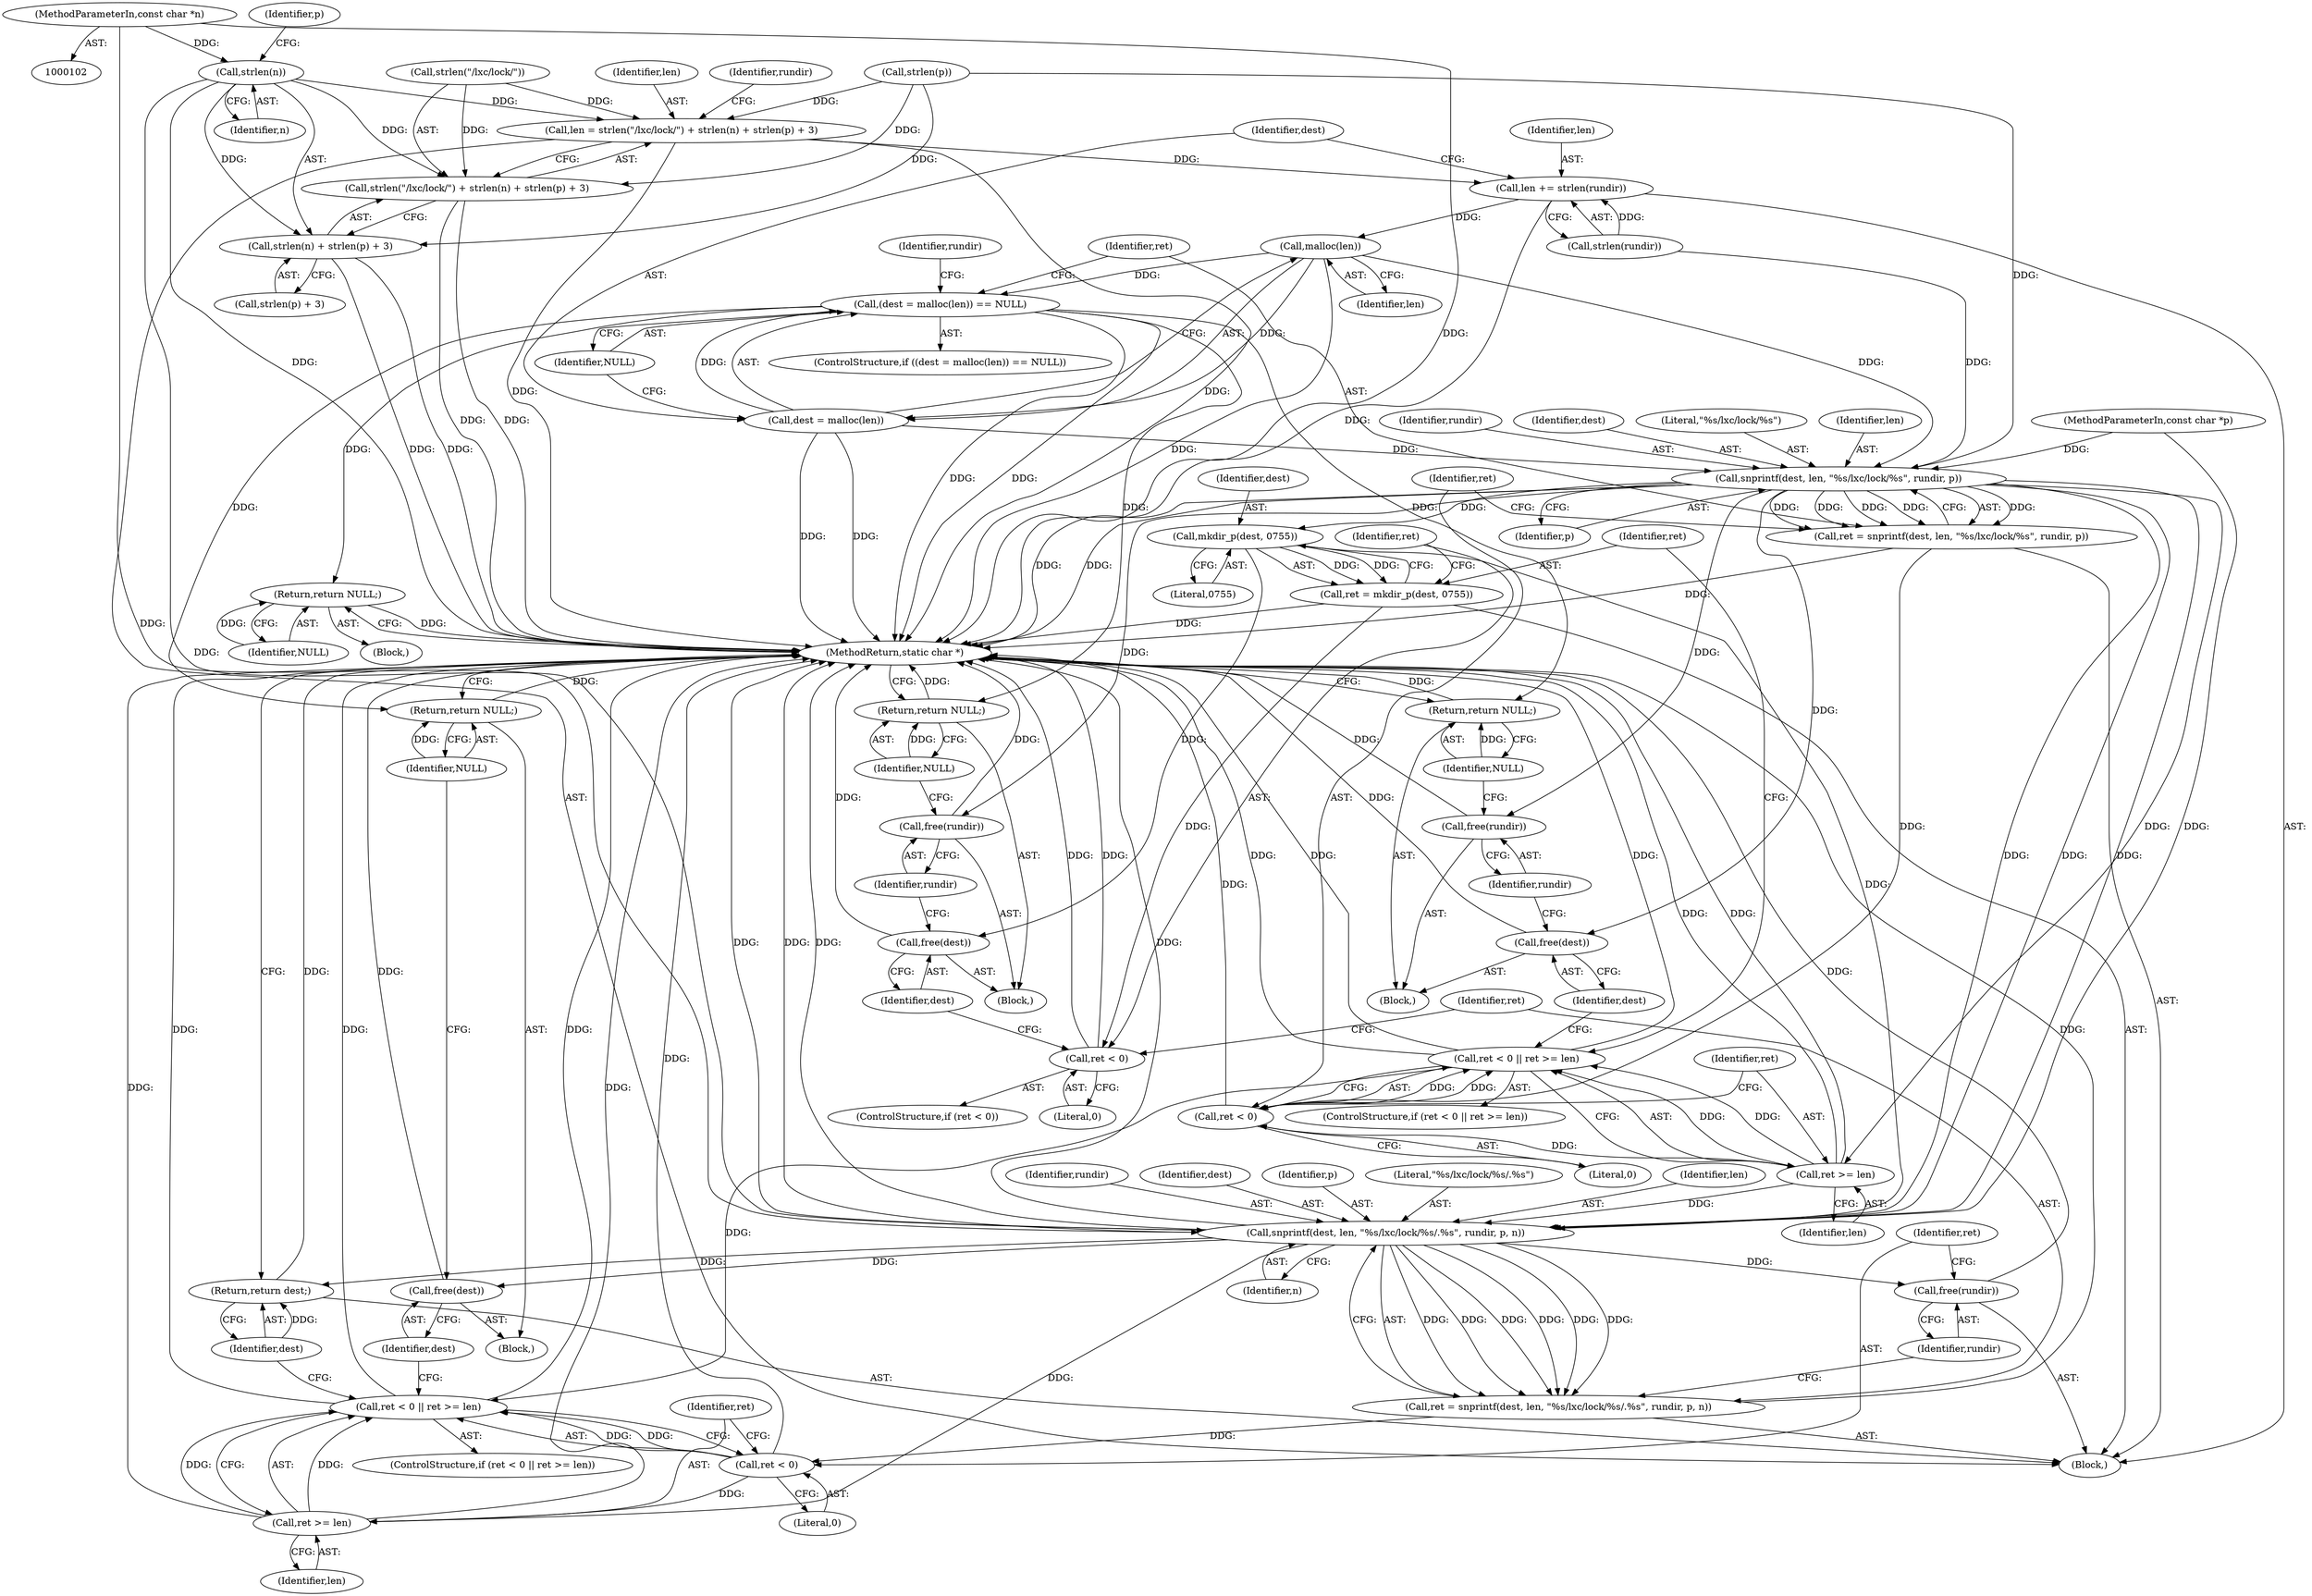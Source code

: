 digraph "0_lxc_72cf81f6a3404e35028567db2c99a90406e9c6e6@API" {
"1000116" [label="(Call,strlen(n))"];
"1000104" [label="(MethodParameterIn,const char *n)"];
"1000110" [label="(Call,len = strlen(\"/lxc/lock/\") + strlen(n) + strlen(p) + 3)"];
"1000130" [label="(Call,len += strlen(rundir))"];
"1000138" [label="(Call,malloc(len))"];
"1000135" [label="(Call,(dest = malloc(len)) == NULL)"];
"1000144" [label="(Return,return NULL;)"];
"1000167" [label="(Return,return NULL;)"];
"1000183" [label="(Return,return NULL;)"];
"1000207" [label="(Return,return NULL;)"];
"1000136" [label="(Call,dest = malloc(len))"];
"1000148" [label="(Call,snprintf(dest, len, \"%s/lxc/lock/%s\", rundir, p))"];
"1000146" [label="(Call,ret = snprintf(dest, len, \"%s/lxc/lock/%s\", rundir, p))"];
"1000156" [label="(Call,ret < 0)"];
"1000155" [label="(Call,ret < 0 || ret >= len)"];
"1000197" [label="(Call,ret < 0 || ret >= len)"];
"1000159" [label="(Call,ret >= len)"];
"1000187" [label="(Call,snprintf(dest, len, \"%s/lxc/lock/%s/.%s\", rundir, p, n))"];
"1000185" [label="(Call,ret = snprintf(dest, len, \"%s/lxc/lock/%s/.%s\", rundir, p, n))"];
"1000198" [label="(Call,ret < 0)"];
"1000201" [label="(Call,ret >= len)"];
"1000194" [label="(Call,free(rundir))"];
"1000205" [label="(Call,free(dest))"];
"1000209" [label="(Return,return dest;)"];
"1000163" [label="(Call,free(dest))"];
"1000165" [label="(Call,free(rundir))"];
"1000171" [label="(Call,mkdir_p(dest, 0755))"];
"1000169" [label="(Call,ret = mkdir_p(dest, 0755))"];
"1000175" [label="(Call,ret < 0)"];
"1000179" [label="(Call,free(dest))"];
"1000181" [label="(Call,free(rundir))"];
"1000112" [label="(Call,strlen(\"/lxc/lock/\") + strlen(n) + strlen(p) + 3)"];
"1000115" [label="(Call,strlen(n) + strlen(p) + 3)"];
"1000105" [label="(Block,)"];
"1000131" [label="(Identifier,len)"];
"1000184" [label="(Identifier,NULL)"];
"1000171" [label="(Call,mkdir_p(dest, 0755))"];
"1000191" [label="(Identifier,rundir)"];
"1000141" [label="(Block,)"];
"1000206" [label="(Identifier,dest)"];
"1000186" [label="(Identifier,ret)"];
"1000199" [label="(Identifier,ret)"];
"1000202" [label="(Identifier,ret)"];
"1000151" [label="(Literal,\"%s/lxc/lock/%s\")"];
"1000130" [label="(Call,len += strlen(rundir))"];
"1000176" [label="(Identifier,ret)"];
"1000150" [label="(Identifier,len)"];
"1000172" [label="(Identifier,dest)"];
"1000135" [label="(Call,(dest = malloc(len)) == NULL)"];
"1000209" [label="(Return,return dest;)"];
"1000145" [label="(Identifier,NULL)"];
"1000167" [label="(Return,return NULL;)"];
"1000196" [label="(ControlStructure,if (ret < 0 || ret >= len))"];
"1000192" [label="(Identifier,p)"];
"1000168" [label="(Identifier,NULL)"];
"1000103" [label="(MethodParameterIn,const char *p)"];
"1000177" [label="(Literal,0)"];
"1000144" [label="(Return,return NULL;)"];
"1000195" [label="(Identifier,rundir)"];
"1000137" [label="(Identifier,dest)"];
"1000198" [label="(Call,ret < 0)"];
"1000194" [label="(Call,free(rundir))"];
"1000155" [label="(Call,ret < 0 || ret >= len)"];
"1000161" [label="(Identifier,len)"];
"1000143" [label="(Identifier,rundir)"];
"1000164" [label="(Identifier,dest)"];
"1000197" [label="(Call,ret < 0 || ret >= len)"];
"1000159" [label="(Call,ret >= len)"];
"1000188" [label="(Identifier,dest)"];
"1000187" [label="(Call,snprintf(dest, len, \"%s/lxc/lock/%s/.%s\", rundir, p, n))"];
"1000204" [label="(Block,)"];
"1000119" [label="(Call,strlen(p))"];
"1000162" [label="(Block,)"];
"1000165" [label="(Call,free(rundir))"];
"1000154" [label="(ControlStructure,if (ret < 0 || ret >= len))"];
"1000152" [label="(Identifier,rundir)"];
"1000153" [label="(Identifier,p)"];
"1000146" [label="(Call,ret = snprintf(dest, len, \"%s/lxc/lock/%s\", rundir, p))"];
"1000160" [label="(Identifier,ret)"];
"1000120" [label="(Identifier,p)"];
"1000208" [label="(Identifier,NULL)"];
"1000116" [label="(Call,strlen(n))"];
"1000185" [label="(Call,ret = snprintf(dest, len, \"%s/lxc/lock/%s/.%s\", rundir, p, n))"];
"1000112" [label="(Call,strlen(\"/lxc/lock/\") + strlen(n) + strlen(p) + 3)"];
"1000181" [label="(Call,free(rundir))"];
"1000149" [label="(Identifier,dest)"];
"1000183" [label="(Return,return NULL;)"];
"1000207" [label="(Return,return NULL;)"];
"1000110" [label="(Call,len = strlen(\"/lxc/lock/\") + strlen(n) + strlen(p) + 3)"];
"1000190" [label="(Literal,\"%s/lxc/lock/%s/.%s\")"];
"1000169" [label="(Call,ret = mkdir_p(dest, 0755))"];
"1000134" [label="(ControlStructure,if ((dest = malloc(len)) == NULL))"];
"1000158" [label="(Literal,0)"];
"1000166" [label="(Identifier,rundir)"];
"1000123" [label="(Identifier,rundir)"];
"1000147" [label="(Identifier,ret)"];
"1000148" [label="(Call,snprintf(dest, len, \"%s/lxc/lock/%s\", rundir, p))"];
"1000193" [label="(Identifier,n)"];
"1000157" [label="(Identifier,ret)"];
"1000139" [label="(Identifier,len)"];
"1000175" [label="(Call,ret < 0)"];
"1000132" [label="(Call,strlen(rundir))"];
"1000113" [label="(Call,strlen(\"/lxc/lock/\"))"];
"1000136" [label="(Call,dest = malloc(len))"];
"1000210" [label="(Identifier,dest)"];
"1000200" [label="(Literal,0)"];
"1000201" [label="(Call,ret >= len)"];
"1000179" [label="(Call,free(dest))"];
"1000178" [label="(Block,)"];
"1000163" [label="(Call,free(dest))"];
"1000118" [label="(Call,strlen(p) + 3)"];
"1000138" [label="(Call,malloc(len))"];
"1000180" [label="(Identifier,dest)"];
"1000140" [label="(Identifier,NULL)"];
"1000205" [label="(Call,free(dest))"];
"1000156" [label="(Call,ret < 0)"];
"1000117" [label="(Identifier,n)"];
"1000203" [label="(Identifier,len)"];
"1000170" [label="(Identifier,ret)"];
"1000174" [label="(ControlStructure,if (ret < 0))"];
"1000211" [label="(MethodReturn,static char *)"];
"1000173" [label="(Literal,0755)"];
"1000104" [label="(MethodParameterIn,const char *n)"];
"1000115" [label="(Call,strlen(n) + strlen(p) + 3)"];
"1000111" [label="(Identifier,len)"];
"1000189" [label="(Identifier,len)"];
"1000182" [label="(Identifier,rundir)"];
"1000116" -> "1000115"  [label="AST: "];
"1000116" -> "1000117"  [label="CFG: "];
"1000117" -> "1000116"  [label="AST: "];
"1000120" -> "1000116"  [label="CFG: "];
"1000116" -> "1000211"  [label="DDG: "];
"1000116" -> "1000110"  [label="DDG: "];
"1000116" -> "1000112"  [label="DDG: "];
"1000116" -> "1000115"  [label="DDG: "];
"1000104" -> "1000116"  [label="DDG: "];
"1000116" -> "1000187"  [label="DDG: "];
"1000104" -> "1000102"  [label="AST: "];
"1000104" -> "1000211"  [label="DDG: "];
"1000104" -> "1000187"  [label="DDG: "];
"1000110" -> "1000105"  [label="AST: "];
"1000110" -> "1000112"  [label="CFG: "];
"1000111" -> "1000110"  [label="AST: "];
"1000112" -> "1000110"  [label="AST: "];
"1000123" -> "1000110"  [label="CFG: "];
"1000110" -> "1000211"  [label="DDG: "];
"1000110" -> "1000211"  [label="DDG: "];
"1000113" -> "1000110"  [label="DDG: "];
"1000119" -> "1000110"  [label="DDG: "];
"1000110" -> "1000130"  [label="DDG: "];
"1000130" -> "1000105"  [label="AST: "];
"1000130" -> "1000132"  [label="CFG: "];
"1000131" -> "1000130"  [label="AST: "];
"1000132" -> "1000130"  [label="AST: "];
"1000137" -> "1000130"  [label="CFG: "];
"1000130" -> "1000211"  [label="DDG: "];
"1000132" -> "1000130"  [label="DDG: "];
"1000130" -> "1000138"  [label="DDG: "];
"1000138" -> "1000136"  [label="AST: "];
"1000138" -> "1000139"  [label="CFG: "];
"1000139" -> "1000138"  [label="AST: "];
"1000136" -> "1000138"  [label="CFG: "];
"1000138" -> "1000211"  [label="DDG: "];
"1000138" -> "1000135"  [label="DDG: "];
"1000138" -> "1000136"  [label="DDG: "];
"1000138" -> "1000148"  [label="DDG: "];
"1000135" -> "1000134"  [label="AST: "];
"1000135" -> "1000140"  [label="CFG: "];
"1000136" -> "1000135"  [label="AST: "];
"1000140" -> "1000135"  [label="AST: "];
"1000143" -> "1000135"  [label="CFG: "];
"1000147" -> "1000135"  [label="CFG: "];
"1000135" -> "1000211"  [label="DDG: "];
"1000135" -> "1000211"  [label="DDG: "];
"1000136" -> "1000135"  [label="DDG: "];
"1000135" -> "1000144"  [label="DDG: "];
"1000135" -> "1000167"  [label="DDG: "];
"1000135" -> "1000183"  [label="DDG: "];
"1000135" -> "1000207"  [label="DDG: "];
"1000144" -> "1000141"  [label="AST: "];
"1000144" -> "1000145"  [label="CFG: "];
"1000145" -> "1000144"  [label="AST: "];
"1000211" -> "1000144"  [label="CFG: "];
"1000144" -> "1000211"  [label="DDG: "];
"1000145" -> "1000144"  [label="DDG: "];
"1000167" -> "1000162"  [label="AST: "];
"1000167" -> "1000168"  [label="CFG: "];
"1000168" -> "1000167"  [label="AST: "];
"1000211" -> "1000167"  [label="CFG: "];
"1000167" -> "1000211"  [label="DDG: "];
"1000168" -> "1000167"  [label="DDG: "];
"1000183" -> "1000178"  [label="AST: "];
"1000183" -> "1000184"  [label="CFG: "];
"1000184" -> "1000183"  [label="AST: "];
"1000211" -> "1000183"  [label="CFG: "];
"1000183" -> "1000211"  [label="DDG: "];
"1000184" -> "1000183"  [label="DDG: "];
"1000207" -> "1000204"  [label="AST: "];
"1000207" -> "1000208"  [label="CFG: "];
"1000208" -> "1000207"  [label="AST: "];
"1000211" -> "1000207"  [label="CFG: "];
"1000207" -> "1000211"  [label="DDG: "];
"1000208" -> "1000207"  [label="DDG: "];
"1000137" -> "1000136"  [label="AST: "];
"1000140" -> "1000136"  [label="CFG: "];
"1000136" -> "1000211"  [label="DDG: "];
"1000136" -> "1000211"  [label="DDG: "];
"1000136" -> "1000148"  [label="DDG: "];
"1000148" -> "1000146"  [label="AST: "];
"1000148" -> "1000153"  [label="CFG: "];
"1000149" -> "1000148"  [label="AST: "];
"1000150" -> "1000148"  [label="AST: "];
"1000151" -> "1000148"  [label="AST: "];
"1000152" -> "1000148"  [label="AST: "];
"1000153" -> "1000148"  [label="AST: "];
"1000146" -> "1000148"  [label="CFG: "];
"1000148" -> "1000211"  [label="DDG: "];
"1000148" -> "1000211"  [label="DDG: "];
"1000148" -> "1000146"  [label="DDG: "];
"1000148" -> "1000146"  [label="DDG: "];
"1000148" -> "1000146"  [label="DDG: "];
"1000148" -> "1000146"  [label="DDG: "];
"1000148" -> "1000146"  [label="DDG: "];
"1000132" -> "1000148"  [label="DDG: "];
"1000119" -> "1000148"  [label="DDG: "];
"1000103" -> "1000148"  [label="DDG: "];
"1000148" -> "1000159"  [label="DDG: "];
"1000148" -> "1000163"  [label="DDG: "];
"1000148" -> "1000165"  [label="DDG: "];
"1000148" -> "1000171"  [label="DDG: "];
"1000148" -> "1000181"  [label="DDG: "];
"1000148" -> "1000187"  [label="DDG: "];
"1000148" -> "1000187"  [label="DDG: "];
"1000148" -> "1000187"  [label="DDG: "];
"1000146" -> "1000105"  [label="AST: "];
"1000147" -> "1000146"  [label="AST: "];
"1000157" -> "1000146"  [label="CFG: "];
"1000146" -> "1000211"  [label="DDG: "];
"1000146" -> "1000156"  [label="DDG: "];
"1000156" -> "1000155"  [label="AST: "];
"1000156" -> "1000158"  [label="CFG: "];
"1000157" -> "1000156"  [label="AST: "];
"1000158" -> "1000156"  [label="AST: "];
"1000160" -> "1000156"  [label="CFG: "];
"1000155" -> "1000156"  [label="CFG: "];
"1000156" -> "1000211"  [label="DDG: "];
"1000156" -> "1000155"  [label="DDG: "];
"1000156" -> "1000155"  [label="DDG: "];
"1000156" -> "1000159"  [label="DDG: "];
"1000155" -> "1000154"  [label="AST: "];
"1000155" -> "1000159"  [label="CFG: "];
"1000159" -> "1000155"  [label="AST: "];
"1000164" -> "1000155"  [label="CFG: "];
"1000170" -> "1000155"  [label="CFG: "];
"1000155" -> "1000211"  [label="DDG: "];
"1000155" -> "1000211"  [label="DDG: "];
"1000155" -> "1000211"  [label="DDG: "];
"1000159" -> "1000155"  [label="DDG: "];
"1000159" -> "1000155"  [label="DDG: "];
"1000155" -> "1000197"  [label="DDG: "];
"1000197" -> "1000196"  [label="AST: "];
"1000197" -> "1000198"  [label="CFG: "];
"1000197" -> "1000201"  [label="CFG: "];
"1000198" -> "1000197"  [label="AST: "];
"1000201" -> "1000197"  [label="AST: "];
"1000206" -> "1000197"  [label="CFG: "];
"1000210" -> "1000197"  [label="CFG: "];
"1000197" -> "1000211"  [label="DDG: "];
"1000197" -> "1000211"  [label="DDG: "];
"1000197" -> "1000211"  [label="DDG: "];
"1000198" -> "1000197"  [label="DDG: "];
"1000198" -> "1000197"  [label="DDG: "];
"1000201" -> "1000197"  [label="DDG: "];
"1000201" -> "1000197"  [label="DDG: "];
"1000159" -> "1000161"  [label="CFG: "];
"1000160" -> "1000159"  [label="AST: "];
"1000161" -> "1000159"  [label="AST: "];
"1000159" -> "1000211"  [label="DDG: "];
"1000159" -> "1000211"  [label="DDG: "];
"1000159" -> "1000187"  [label="DDG: "];
"1000187" -> "1000185"  [label="AST: "];
"1000187" -> "1000193"  [label="CFG: "];
"1000188" -> "1000187"  [label="AST: "];
"1000189" -> "1000187"  [label="AST: "];
"1000190" -> "1000187"  [label="AST: "];
"1000191" -> "1000187"  [label="AST: "];
"1000192" -> "1000187"  [label="AST: "];
"1000193" -> "1000187"  [label="AST: "];
"1000185" -> "1000187"  [label="CFG: "];
"1000187" -> "1000211"  [label="DDG: "];
"1000187" -> "1000211"  [label="DDG: "];
"1000187" -> "1000211"  [label="DDG: "];
"1000187" -> "1000211"  [label="DDG: "];
"1000187" -> "1000185"  [label="DDG: "];
"1000187" -> "1000185"  [label="DDG: "];
"1000187" -> "1000185"  [label="DDG: "];
"1000187" -> "1000185"  [label="DDG: "];
"1000187" -> "1000185"  [label="DDG: "];
"1000187" -> "1000185"  [label="DDG: "];
"1000171" -> "1000187"  [label="DDG: "];
"1000103" -> "1000187"  [label="DDG: "];
"1000187" -> "1000194"  [label="DDG: "];
"1000187" -> "1000201"  [label="DDG: "];
"1000187" -> "1000205"  [label="DDG: "];
"1000187" -> "1000209"  [label="DDG: "];
"1000185" -> "1000105"  [label="AST: "];
"1000186" -> "1000185"  [label="AST: "];
"1000195" -> "1000185"  [label="CFG: "];
"1000185" -> "1000211"  [label="DDG: "];
"1000185" -> "1000198"  [label="DDG: "];
"1000198" -> "1000200"  [label="CFG: "];
"1000199" -> "1000198"  [label="AST: "];
"1000200" -> "1000198"  [label="AST: "];
"1000202" -> "1000198"  [label="CFG: "];
"1000198" -> "1000211"  [label="DDG: "];
"1000198" -> "1000201"  [label="DDG: "];
"1000201" -> "1000203"  [label="CFG: "];
"1000202" -> "1000201"  [label="AST: "];
"1000203" -> "1000201"  [label="AST: "];
"1000201" -> "1000211"  [label="DDG: "];
"1000201" -> "1000211"  [label="DDG: "];
"1000194" -> "1000105"  [label="AST: "];
"1000194" -> "1000195"  [label="CFG: "];
"1000195" -> "1000194"  [label="AST: "];
"1000199" -> "1000194"  [label="CFG: "];
"1000194" -> "1000211"  [label="DDG: "];
"1000205" -> "1000204"  [label="AST: "];
"1000205" -> "1000206"  [label="CFG: "];
"1000206" -> "1000205"  [label="AST: "];
"1000208" -> "1000205"  [label="CFG: "];
"1000205" -> "1000211"  [label="DDG: "];
"1000209" -> "1000105"  [label="AST: "];
"1000209" -> "1000210"  [label="CFG: "];
"1000210" -> "1000209"  [label="AST: "];
"1000211" -> "1000209"  [label="CFG: "];
"1000209" -> "1000211"  [label="DDG: "];
"1000210" -> "1000209"  [label="DDG: "];
"1000163" -> "1000162"  [label="AST: "];
"1000163" -> "1000164"  [label="CFG: "];
"1000164" -> "1000163"  [label="AST: "];
"1000166" -> "1000163"  [label="CFG: "];
"1000163" -> "1000211"  [label="DDG: "];
"1000165" -> "1000162"  [label="AST: "];
"1000165" -> "1000166"  [label="CFG: "];
"1000166" -> "1000165"  [label="AST: "];
"1000168" -> "1000165"  [label="CFG: "];
"1000165" -> "1000211"  [label="DDG: "];
"1000171" -> "1000169"  [label="AST: "];
"1000171" -> "1000173"  [label="CFG: "];
"1000172" -> "1000171"  [label="AST: "];
"1000173" -> "1000171"  [label="AST: "];
"1000169" -> "1000171"  [label="CFG: "];
"1000171" -> "1000169"  [label="DDG: "];
"1000171" -> "1000169"  [label="DDG: "];
"1000171" -> "1000179"  [label="DDG: "];
"1000169" -> "1000105"  [label="AST: "];
"1000170" -> "1000169"  [label="AST: "];
"1000176" -> "1000169"  [label="CFG: "];
"1000169" -> "1000211"  [label="DDG: "];
"1000169" -> "1000175"  [label="DDG: "];
"1000175" -> "1000174"  [label="AST: "];
"1000175" -> "1000177"  [label="CFG: "];
"1000176" -> "1000175"  [label="AST: "];
"1000177" -> "1000175"  [label="AST: "];
"1000180" -> "1000175"  [label="CFG: "];
"1000186" -> "1000175"  [label="CFG: "];
"1000175" -> "1000211"  [label="DDG: "];
"1000175" -> "1000211"  [label="DDG: "];
"1000179" -> "1000178"  [label="AST: "];
"1000179" -> "1000180"  [label="CFG: "];
"1000180" -> "1000179"  [label="AST: "];
"1000182" -> "1000179"  [label="CFG: "];
"1000179" -> "1000211"  [label="DDG: "];
"1000181" -> "1000178"  [label="AST: "];
"1000181" -> "1000182"  [label="CFG: "];
"1000182" -> "1000181"  [label="AST: "];
"1000184" -> "1000181"  [label="CFG: "];
"1000181" -> "1000211"  [label="DDG: "];
"1000112" -> "1000115"  [label="CFG: "];
"1000113" -> "1000112"  [label="AST: "];
"1000115" -> "1000112"  [label="AST: "];
"1000112" -> "1000211"  [label="DDG: "];
"1000112" -> "1000211"  [label="DDG: "];
"1000113" -> "1000112"  [label="DDG: "];
"1000119" -> "1000112"  [label="DDG: "];
"1000115" -> "1000118"  [label="CFG: "];
"1000118" -> "1000115"  [label="AST: "];
"1000115" -> "1000211"  [label="DDG: "];
"1000115" -> "1000211"  [label="DDG: "];
"1000119" -> "1000115"  [label="DDG: "];
}
